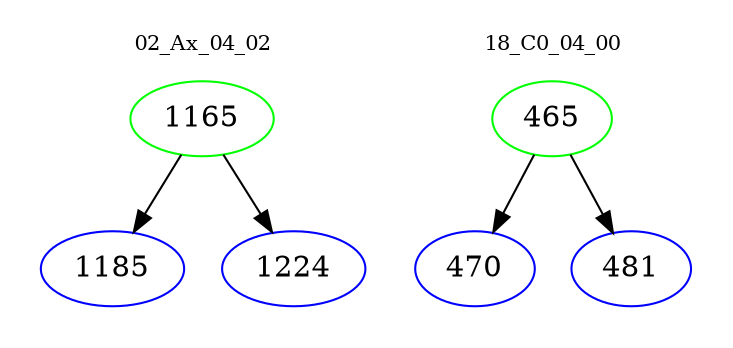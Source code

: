 digraph{
subgraph cluster_0 {
color = white
label = "02_Ax_04_02";
fontsize=10;
T0_1165 [label="1165", color="green"]
T0_1165 -> T0_1185 [color="black"]
T0_1185 [label="1185", color="blue"]
T0_1165 -> T0_1224 [color="black"]
T0_1224 [label="1224", color="blue"]
}
subgraph cluster_1 {
color = white
label = "18_C0_04_00";
fontsize=10;
T1_465 [label="465", color="green"]
T1_465 -> T1_470 [color="black"]
T1_470 [label="470", color="blue"]
T1_465 -> T1_481 [color="black"]
T1_481 [label="481", color="blue"]
}
}
